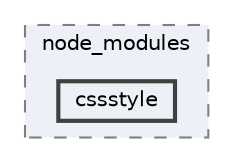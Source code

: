 digraph "pkiclassroomrescheduler/src/main/frontend/node_modules/cssstyle"
{
 // LATEX_PDF_SIZE
  bgcolor="transparent";
  edge [fontname=Helvetica,fontsize=10,labelfontname=Helvetica,labelfontsize=10];
  node [fontname=Helvetica,fontsize=10,shape=box,height=0.2,width=0.4];
  compound=true
  subgraph clusterdir_72953eda66ccb3a2722c28e1c3e6c23b {
    graph [ bgcolor="#edf0f7", pencolor="grey50", label="node_modules", fontname=Helvetica,fontsize=10 style="filled,dashed", URL="dir_72953eda66ccb3a2722c28e1c3e6c23b.html",tooltip=""]
  dir_7c8ea2bd004e1d0e37b8bec72ab49d06 [label="cssstyle", fillcolor="#edf0f7", color="grey25", style="filled,bold", URL="dir_7c8ea2bd004e1d0e37b8bec72ab49d06.html",tooltip=""];
  }
}

